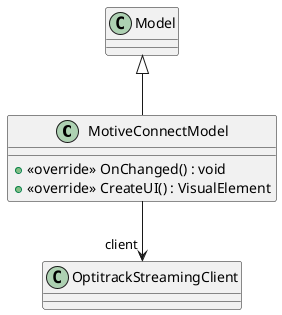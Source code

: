 @startuml
class MotiveConnectModel {
    + <<override>> OnChanged() : void
    + <<override>> CreateUI() : VisualElement
}
Model <|-- MotiveConnectModel
MotiveConnectModel --> "client" OptitrackStreamingClient
@enduml
